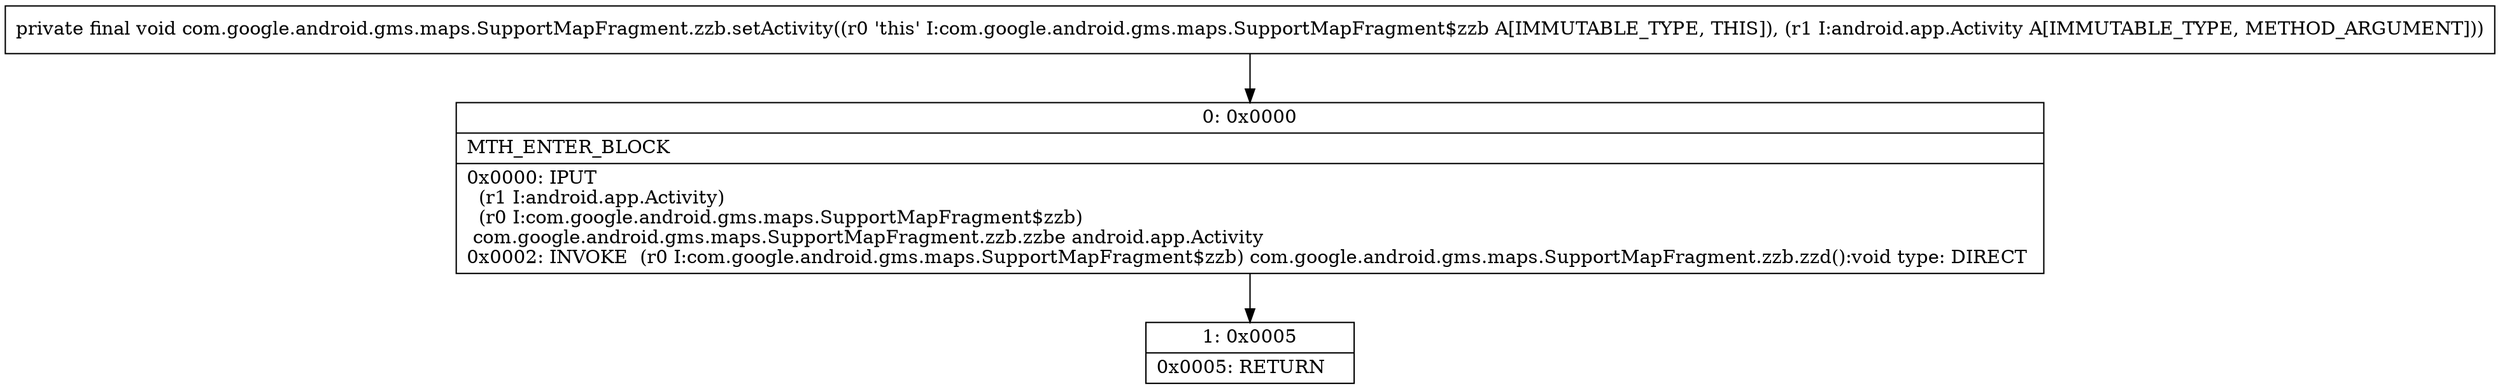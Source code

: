 digraph "CFG forcom.google.android.gms.maps.SupportMapFragment.zzb.setActivity(Landroid\/app\/Activity;)V" {
Node_0 [shape=record,label="{0\:\ 0x0000|MTH_ENTER_BLOCK\l|0x0000: IPUT  \l  (r1 I:android.app.Activity)\l  (r0 I:com.google.android.gms.maps.SupportMapFragment$zzb)\l com.google.android.gms.maps.SupportMapFragment.zzb.zzbe android.app.Activity \l0x0002: INVOKE  (r0 I:com.google.android.gms.maps.SupportMapFragment$zzb) com.google.android.gms.maps.SupportMapFragment.zzb.zzd():void type: DIRECT \l}"];
Node_1 [shape=record,label="{1\:\ 0x0005|0x0005: RETURN   \l}"];
MethodNode[shape=record,label="{private final void com.google.android.gms.maps.SupportMapFragment.zzb.setActivity((r0 'this' I:com.google.android.gms.maps.SupportMapFragment$zzb A[IMMUTABLE_TYPE, THIS]), (r1 I:android.app.Activity A[IMMUTABLE_TYPE, METHOD_ARGUMENT])) }"];
MethodNode -> Node_0;
Node_0 -> Node_1;
}

